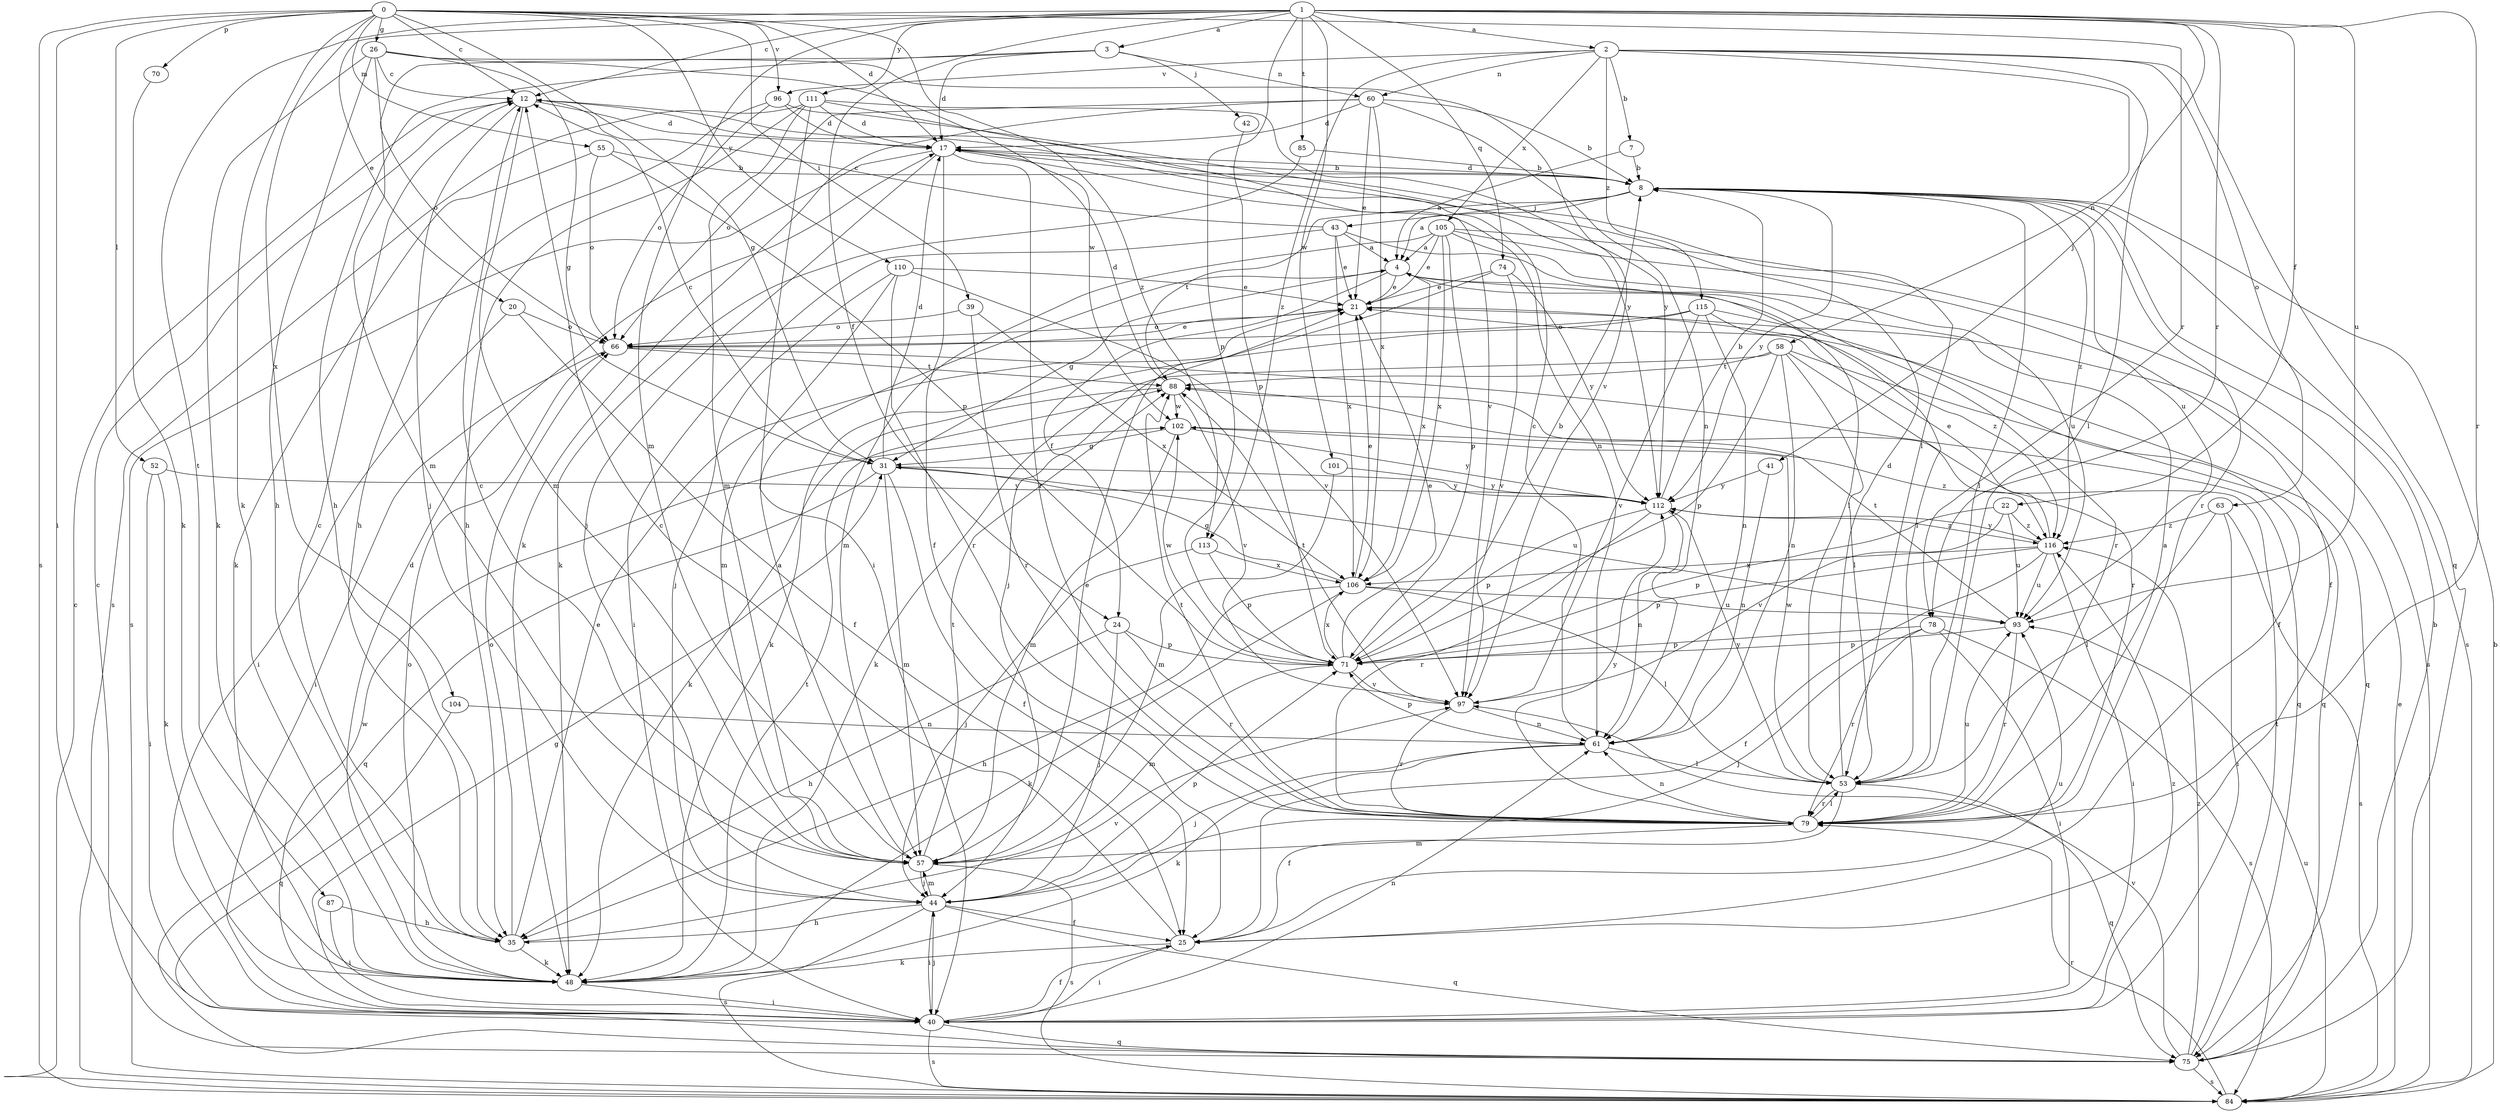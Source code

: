 strict digraph  {
0;
1;
2;
3;
4;
7;
8;
12;
17;
20;
21;
22;
24;
25;
26;
31;
35;
39;
40;
41;
42;
43;
44;
48;
52;
53;
55;
57;
58;
60;
61;
63;
66;
70;
71;
74;
75;
78;
79;
84;
85;
87;
88;
93;
96;
97;
101;
102;
104;
105;
106;
110;
111;
112;
113;
115;
116;
0 -> 12  [label=c];
0 -> 17  [label=d];
0 -> 26  [label=g];
0 -> 31  [label=g];
0 -> 39  [label=i];
0 -> 40  [label=i];
0 -> 48  [label=k];
0 -> 52  [label=l];
0 -> 55  [label=m];
0 -> 70  [label=p];
0 -> 78  [label=r];
0 -> 84  [label=s];
0 -> 96  [label=v];
0 -> 104  [label=x];
0 -> 110  [label=y];
0 -> 113  [label=z];
1 -> 2  [label=a];
1 -> 3  [label=a];
1 -> 12  [label=c];
1 -> 20  [label=e];
1 -> 22  [label=f];
1 -> 24  [label=f];
1 -> 41  [label=j];
1 -> 57  [label=m];
1 -> 71  [label=p];
1 -> 74  [label=q];
1 -> 78  [label=r];
1 -> 79  [label=r];
1 -> 85  [label=t];
1 -> 87  [label=t];
1 -> 93  [label=u];
1 -> 101  [label=w];
1 -> 111  [label=y];
2 -> 7  [label=b];
2 -> 53  [label=l];
2 -> 58  [label=n];
2 -> 60  [label=n];
2 -> 63  [label=o];
2 -> 75  [label=q];
2 -> 96  [label=v];
2 -> 105  [label=x];
2 -> 113  [label=z];
2 -> 115  [label=z];
3 -> 17  [label=d];
3 -> 35  [label=h];
3 -> 42  [label=j];
3 -> 60  [label=n];
3 -> 66  [label=o];
4 -> 21  [label=e];
4 -> 24  [label=f];
4 -> 31  [label=g];
4 -> 53  [label=l];
4 -> 79  [label=r];
4 -> 106  [label=x];
7 -> 4  [label=a];
7 -> 8  [label=b];
8 -> 4  [label=a];
8 -> 17  [label=d];
8 -> 43  [label=j];
8 -> 53  [label=l];
8 -> 79  [label=r];
8 -> 84  [label=s];
8 -> 88  [label=t];
8 -> 93  [label=u];
8 -> 112  [label=y];
8 -> 116  [label=z];
12 -> 17  [label=d];
12 -> 44  [label=j];
12 -> 53  [label=l];
12 -> 57  [label=m];
17 -> 8  [label=b];
17 -> 25  [label=f];
17 -> 44  [label=j];
17 -> 61  [label=n];
17 -> 79  [label=r];
17 -> 84  [label=s];
20 -> 25  [label=f];
20 -> 40  [label=i];
20 -> 66  [label=o];
21 -> 66  [label=o];
21 -> 75  [label=q];
22 -> 71  [label=p];
22 -> 93  [label=u];
22 -> 97  [label=v];
22 -> 116  [label=z];
24 -> 35  [label=h];
24 -> 44  [label=j];
24 -> 71  [label=p];
24 -> 79  [label=r];
25 -> 12  [label=c];
25 -> 40  [label=i];
25 -> 48  [label=k];
25 -> 93  [label=u];
26 -> 12  [label=c];
26 -> 31  [label=g];
26 -> 35  [label=h];
26 -> 48  [label=k];
26 -> 57  [label=m];
26 -> 97  [label=v];
26 -> 102  [label=w];
31 -> 12  [label=c];
31 -> 17  [label=d];
31 -> 25  [label=f];
31 -> 57  [label=m];
31 -> 75  [label=q];
31 -> 93  [label=u];
31 -> 112  [label=y];
35 -> 12  [label=c];
35 -> 21  [label=e];
35 -> 48  [label=k];
35 -> 66  [label=o];
35 -> 97  [label=v];
39 -> 66  [label=o];
39 -> 79  [label=r];
39 -> 106  [label=x];
40 -> 25  [label=f];
40 -> 31  [label=g];
40 -> 44  [label=j];
40 -> 61  [label=n];
40 -> 75  [label=q];
40 -> 84  [label=s];
40 -> 102  [label=w];
40 -> 116  [label=z];
41 -> 61  [label=n];
41 -> 112  [label=y];
42 -> 71  [label=p];
43 -> 4  [label=a];
43 -> 12  [label=c];
43 -> 21  [label=e];
43 -> 40  [label=i];
43 -> 53  [label=l];
43 -> 106  [label=x];
44 -> 25  [label=f];
44 -> 35  [label=h];
44 -> 40  [label=i];
44 -> 57  [label=m];
44 -> 71  [label=p];
44 -> 75  [label=q];
44 -> 84  [label=s];
48 -> 17  [label=d];
48 -> 40  [label=i];
48 -> 66  [label=o];
48 -> 88  [label=t];
52 -> 40  [label=i];
52 -> 48  [label=k];
52 -> 112  [label=y];
53 -> 17  [label=d];
53 -> 25  [label=f];
53 -> 75  [label=q];
53 -> 79  [label=r];
53 -> 102  [label=w];
53 -> 112  [label=y];
55 -> 8  [label=b];
55 -> 48  [label=k];
55 -> 66  [label=o];
55 -> 71  [label=p];
57 -> 4  [label=a];
57 -> 12  [label=c];
57 -> 21  [label=e];
57 -> 44  [label=j];
57 -> 84  [label=s];
57 -> 88  [label=t];
58 -> 48  [label=k];
58 -> 53  [label=l];
58 -> 61  [label=n];
58 -> 71  [label=p];
58 -> 75  [label=q];
58 -> 79  [label=r];
58 -> 88  [label=t];
60 -> 8  [label=b];
60 -> 17  [label=d];
60 -> 21  [label=e];
60 -> 48  [label=k];
60 -> 61  [label=n];
60 -> 66  [label=o];
60 -> 106  [label=x];
61 -> 12  [label=c];
61 -> 44  [label=j];
61 -> 48  [label=k];
61 -> 53  [label=l];
61 -> 71  [label=p];
63 -> 40  [label=i];
63 -> 53  [label=l];
63 -> 84  [label=s];
63 -> 116  [label=z];
66 -> 21  [label=e];
66 -> 40  [label=i];
66 -> 75  [label=q];
66 -> 88  [label=t];
70 -> 48  [label=k];
71 -> 8  [label=b];
71 -> 21  [label=e];
71 -> 57  [label=m];
71 -> 97  [label=v];
71 -> 102  [label=w];
71 -> 106  [label=x];
74 -> 21  [label=e];
74 -> 44  [label=j];
74 -> 97  [label=v];
74 -> 112  [label=y];
75 -> 8  [label=b];
75 -> 12  [label=c];
75 -> 84  [label=s];
75 -> 88  [label=t];
75 -> 97  [label=v];
75 -> 116  [label=z];
78 -> 40  [label=i];
78 -> 44  [label=j];
78 -> 71  [label=p];
78 -> 79  [label=r];
78 -> 84  [label=s];
79 -> 4  [label=a];
79 -> 53  [label=l];
79 -> 57  [label=m];
79 -> 61  [label=n];
79 -> 88  [label=t];
79 -> 93  [label=u];
79 -> 112  [label=y];
84 -> 8  [label=b];
84 -> 12  [label=c];
84 -> 21  [label=e];
84 -> 79  [label=r];
84 -> 93  [label=u];
85 -> 8  [label=b];
85 -> 48  [label=k];
87 -> 35  [label=h];
87 -> 40  [label=i];
88 -> 17  [label=d];
88 -> 48  [label=k];
88 -> 97  [label=v];
88 -> 102  [label=w];
93 -> 71  [label=p];
93 -> 79  [label=r];
93 -> 88  [label=t];
96 -> 17  [label=d];
96 -> 35  [label=h];
96 -> 66  [label=o];
96 -> 112  [label=y];
97 -> 61  [label=n];
97 -> 79  [label=r];
97 -> 88  [label=t];
101 -> 57  [label=m];
101 -> 112  [label=y];
102 -> 31  [label=g];
102 -> 57  [label=m];
102 -> 112  [label=y];
102 -> 116  [label=z];
104 -> 61  [label=n];
104 -> 75  [label=q];
105 -> 4  [label=a];
105 -> 21  [label=e];
105 -> 25  [label=f];
105 -> 57  [label=m];
105 -> 71  [label=p];
105 -> 84  [label=s];
105 -> 93  [label=u];
105 -> 106  [label=x];
106 -> 21  [label=e];
106 -> 31  [label=g];
106 -> 35  [label=h];
106 -> 48  [label=k];
106 -> 53  [label=l];
106 -> 93  [label=u];
110 -> 21  [label=e];
110 -> 44  [label=j];
110 -> 57  [label=m];
110 -> 79  [label=r];
110 -> 97  [label=v];
111 -> 17  [label=d];
111 -> 35  [label=h];
111 -> 40  [label=i];
111 -> 57  [label=m];
111 -> 84  [label=s];
111 -> 97  [label=v];
111 -> 112  [label=y];
112 -> 8  [label=b];
112 -> 61  [label=n];
112 -> 71  [label=p];
112 -> 79  [label=r];
112 -> 116  [label=z];
113 -> 44  [label=j];
113 -> 71  [label=p];
113 -> 106  [label=x];
115 -> 25  [label=f];
115 -> 48  [label=k];
115 -> 61  [label=n];
115 -> 66  [label=o];
115 -> 97  [label=v];
115 -> 116  [label=z];
116 -> 21  [label=e];
116 -> 25  [label=f];
116 -> 40  [label=i];
116 -> 71  [label=p];
116 -> 93  [label=u];
116 -> 106  [label=x];
116 -> 112  [label=y];
}
